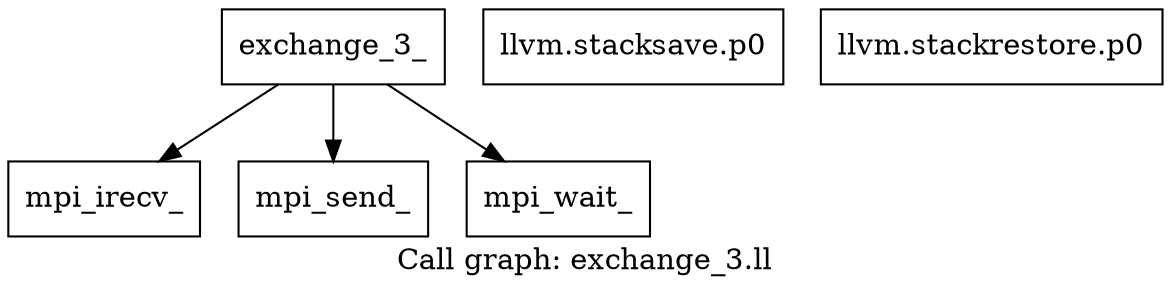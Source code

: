 digraph "Call graph: exchange_3.ll" {
	label="Call graph: exchange_3.ll";

	Node0x55ffffe6cd40 [shape=record,label="{exchange_3_}"];
	Node0x55ffffe6cd40 -> Node0x55ffffe6cdf0;
	Node0x55ffffe6cd40 -> Node0x55ffffe6cea0;
	Node0x55ffffe6cd40 -> Node0x55ffffe6cf20;
	Node0x55ffffe6cea0 [shape=record,label="{mpi_send_}"];
	Node0x55ffffe6cf20 [shape=record,label="{mpi_wait_}"];
	Node0x55ffffe72050 [shape=record,label="{llvm.stacksave.p0}"];
	Node0x55ffffe720d0 [shape=record,label="{llvm.stackrestore.p0}"];
	Node0x55ffffe6cdf0 [shape=record,label="{mpi_irecv_}"];
}
